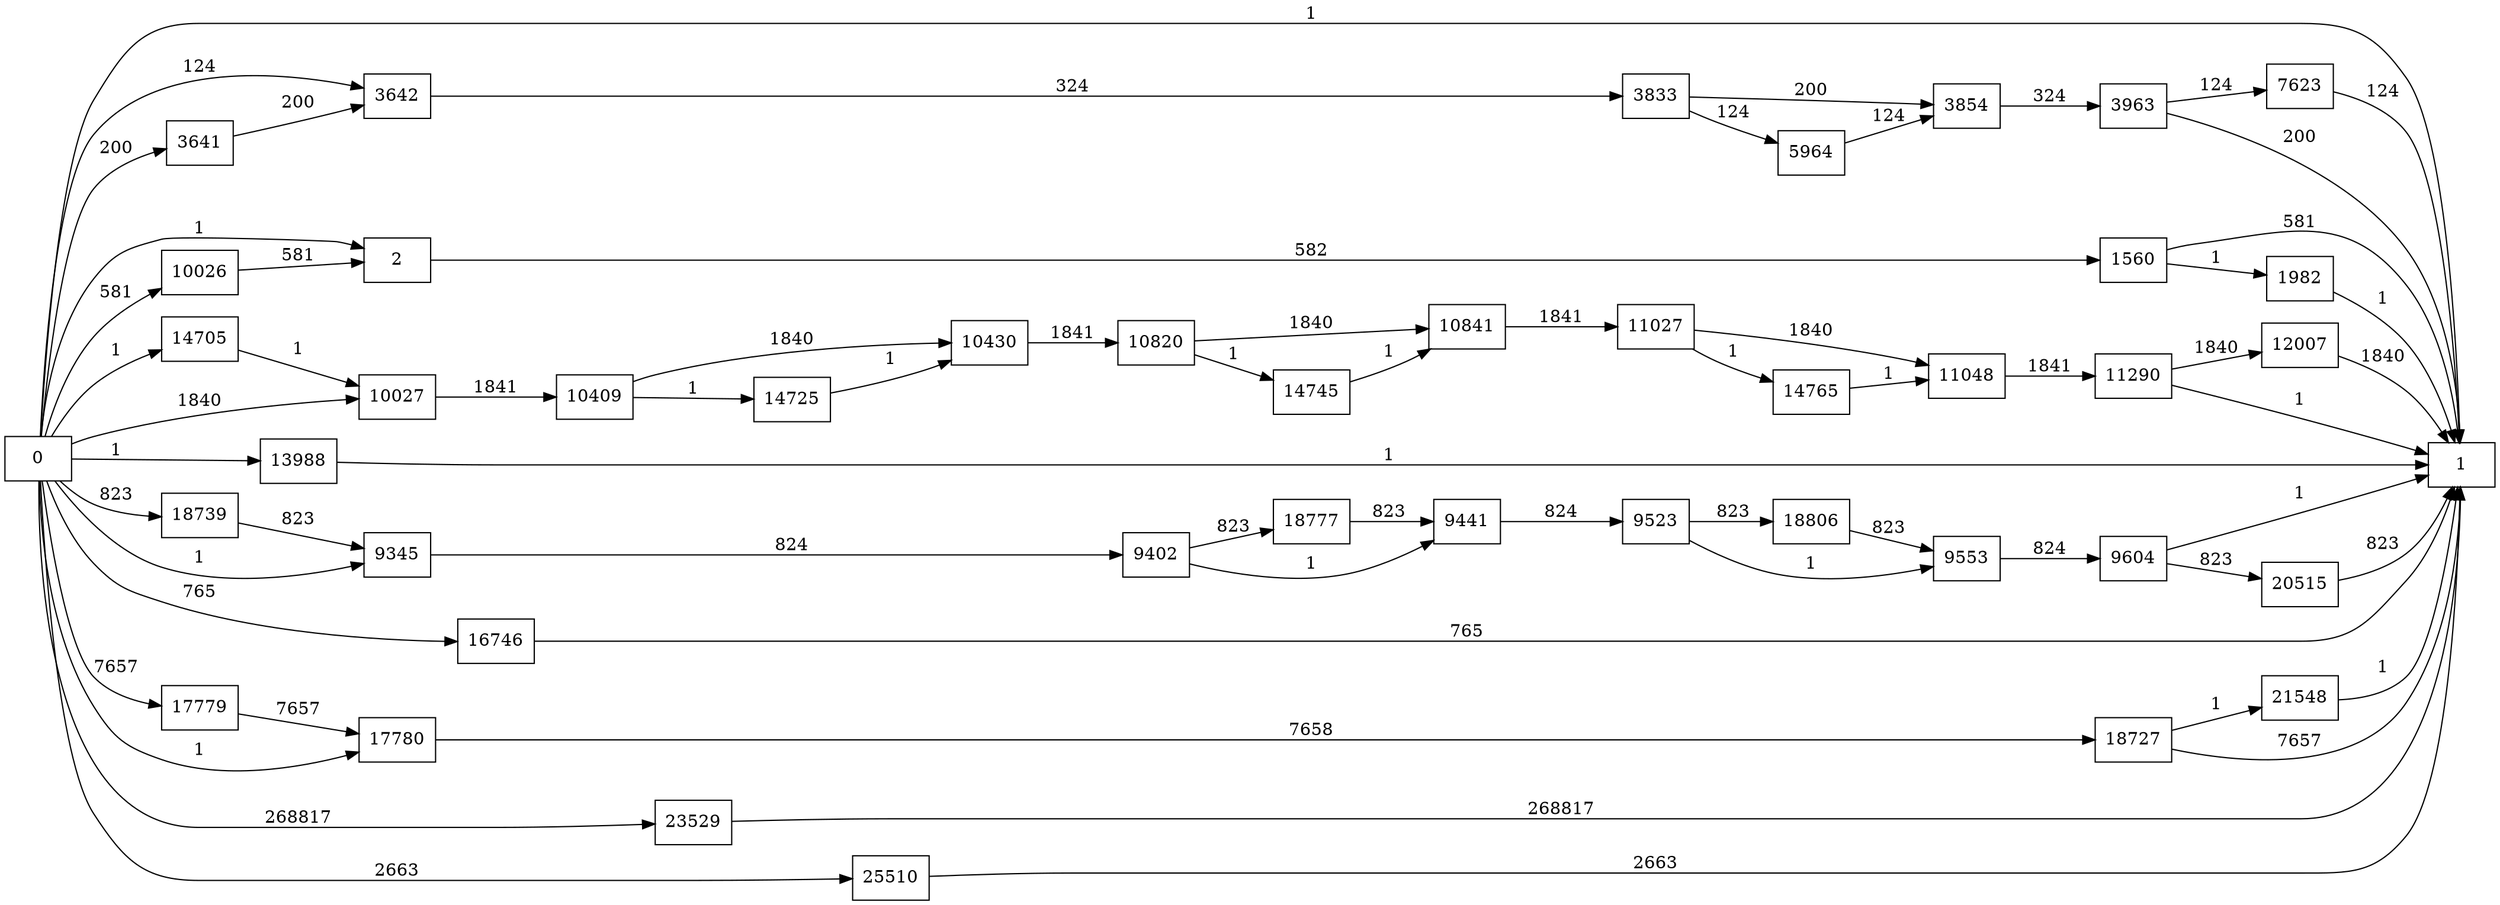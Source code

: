 digraph {
	graph [rankdir=LR]
	node [shape=rectangle]
	2 -> 1560 [label=582]
	1560 -> 1 [label=581]
	1560 -> 1982 [label=1]
	1982 -> 1 [label=1]
	3641 -> 3642 [label=200]
	3642 -> 3833 [label=324]
	3833 -> 3854 [label=200]
	3833 -> 5964 [label=124]
	3854 -> 3963 [label=324]
	3963 -> 1 [label=200]
	3963 -> 7623 [label=124]
	5964 -> 3854 [label=124]
	7623 -> 1 [label=124]
	9345 -> 9402 [label=824]
	9402 -> 9441 [label=1]
	9402 -> 18777 [label=823]
	9441 -> 9523 [label=824]
	9523 -> 9553 [label=1]
	9523 -> 18806 [label=823]
	9553 -> 9604 [label=824]
	9604 -> 1 [label=1]
	9604 -> 20515 [label=823]
	10026 -> 2 [label=581]
	10027 -> 10409 [label=1841]
	10409 -> 10430 [label=1840]
	10409 -> 14725 [label=1]
	10430 -> 10820 [label=1841]
	10820 -> 10841 [label=1840]
	10820 -> 14745 [label=1]
	10841 -> 11027 [label=1841]
	11027 -> 11048 [label=1840]
	11027 -> 14765 [label=1]
	11048 -> 11290 [label=1841]
	11290 -> 1 [label=1]
	11290 -> 12007 [label=1840]
	12007 -> 1 [label=1840]
	13988 -> 1 [label=1]
	14705 -> 10027 [label=1]
	14725 -> 10430 [label=1]
	14745 -> 10841 [label=1]
	14765 -> 11048 [label=1]
	16746 -> 1 [label=765]
	17779 -> 17780 [label=7657]
	17780 -> 18727 [label=7658]
	18727 -> 1 [label=7657]
	18727 -> 21548 [label=1]
	18739 -> 9345 [label=823]
	18777 -> 9441 [label=823]
	18806 -> 9553 [label=823]
	20515 -> 1 [label=823]
	21548 -> 1 [label=1]
	23529 -> 1 [label=268817]
	25510 -> 1 [label=2663]
	0 -> 2 [label=1]
	0 -> 3642 [label=124]
	0 -> 10027 [label=1840]
	0 -> 17780 [label=1]
	0 -> 3641 [label=200]
	0 -> 1 [label=1]
	0 -> 9345 [label=1]
	0 -> 10026 [label=581]
	0 -> 13988 [label=1]
	0 -> 14705 [label=1]
	0 -> 16746 [label=765]
	0 -> 17779 [label=7657]
	0 -> 18739 [label=823]
	0 -> 23529 [label=268817]
	0 -> 25510 [label=2663]
}
